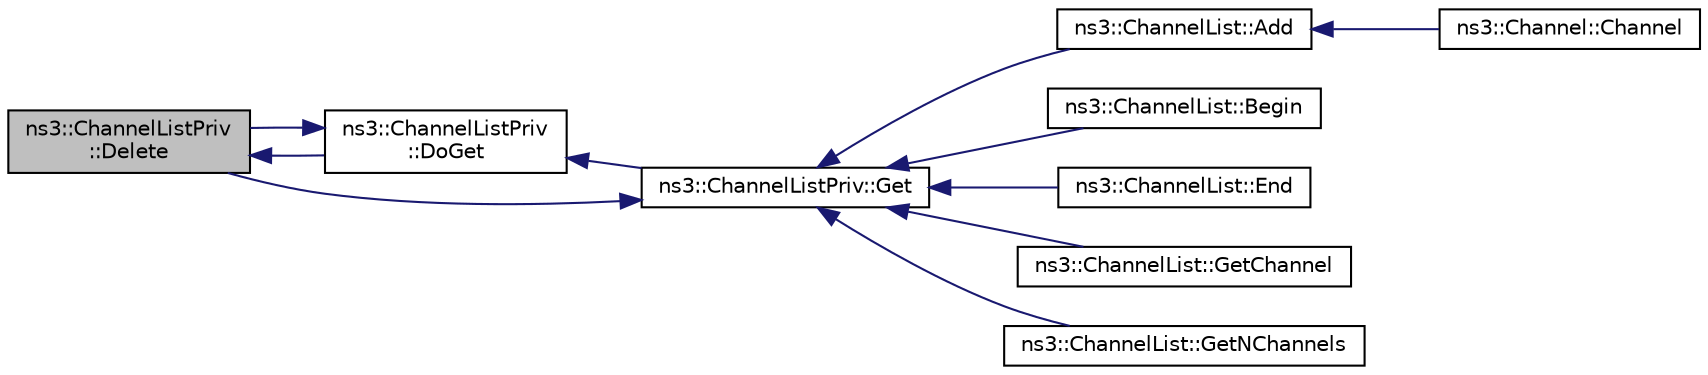 digraph "ns3::ChannelListPriv::Delete"
{
  edge [fontname="Helvetica",fontsize="10",labelfontname="Helvetica",labelfontsize="10"];
  node [fontname="Helvetica",fontsize="10",shape=record];
  rankdir="LR";
  Node1 [label="ns3::ChannelListPriv\l::Delete",height=0.2,width=0.4,color="black", fillcolor="grey75", style="filled", fontcolor="black"];
  Node1 -> Node2 [dir="back",color="midnightblue",fontsize="10",style="solid"];
  Node2 [label="ns3::ChannelListPriv\l::DoGet",height=0.2,width=0.4,color="black", fillcolor="white", style="filled",URL="$da/d17/classns3_1_1ChannelListPriv.html#a6d9402b5e600c291fd63d5c03122406e",tooltip="Get the channel list object. "];
  Node2 -> Node3 [dir="back",color="midnightblue",fontsize="10",style="solid"];
  Node3 [label="ns3::ChannelListPriv::Get",height=0.2,width=0.4,color="black", fillcolor="white", style="filled",URL="$da/d17/classns3_1_1ChannelListPriv.html#a4b98fc1ca31ce32a8dee4cc5937d856a",tooltip="Get the channel list object. "];
  Node3 -> Node1 [dir="back",color="midnightblue",fontsize="10",style="solid"];
  Node3 -> Node4 [dir="back",color="midnightblue",fontsize="10",style="solid"];
  Node4 [label="ns3::ChannelList::Add",height=0.2,width=0.4,color="black", fillcolor="white", style="filled",URL="$d6/db4/classns3_1_1ChannelList.html#a30bd29e7ecc159bc3a615402726e72ed"];
  Node4 -> Node5 [dir="back",color="midnightblue",fontsize="10",style="solid"];
  Node5 [label="ns3::Channel::Channel",height=0.2,width=0.4,color="black", fillcolor="white", style="filled",URL="$d4/d67/classns3_1_1Channel.html#a52285184d570dde461e3a03529f96bdc"];
  Node3 -> Node6 [dir="back",color="midnightblue",fontsize="10",style="solid"];
  Node6 [label="ns3::ChannelList::Begin",height=0.2,width=0.4,color="black", fillcolor="white", style="filled",URL="$d6/db4/classns3_1_1ChannelList.html#a0fd6970028d46e4b7259763411f761b4"];
  Node3 -> Node7 [dir="back",color="midnightblue",fontsize="10",style="solid"];
  Node7 [label="ns3::ChannelList::End",height=0.2,width=0.4,color="black", fillcolor="white", style="filled",URL="$d6/db4/classns3_1_1ChannelList.html#a2d999ce2d7a01e5c1470c852630e3cee"];
  Node3 -> Node8 [dir="back",color="midnightblue",fontsize="10",style="solid"];
  Node8 [label="ns3::ChannelList::GetChannel",height=0.2,width=0.4,color="black", fillcolor="white", style="filled",URL="$d6/db4/classns3_1_1ChannelList.html#a1c66c473f6e9d2fd15d9b21c6ab6e371"];
  Node3 -> Node9 [dir="back",color="midnightblue",fontsize="10",style="solid"];
  Node9 [label="ns3::ChannelList::GetNChannels",height=0.2,width=0.4,color="black", fillcolor="white", style="filled",URL="$d6/db4/classns3_1_1ChannelList.html#aa37022f9f0ae5ca784f6fc43a6fdbc49"];
  Node2 -> Node1 [dir="back",color="midnightblue",fontsize="10",style="solid"];
}
